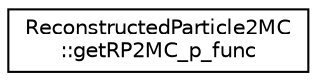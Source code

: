 digraph "Graphical Class Hierarchy"
{
 // LATEX_PDF_SIZE
  edge [fontname="Helvetica",fontsize="10",labelfontname="Helvetica",labelfontsize="10"];
  node [fontname="Helvetica",fontsize="10",shape=record];
  rankdir="LR";
  Node0 [label="ReconstructedParticle2MC\l::getRP2MC_p_func",height=0.2,width=0.4,color="black", fillcolor="white", style="filled",URL="$struct_reconstructed_particle2_m_c_1_1get_r_p2_m_c__p__func.html",tooltip="select ReconstructedParticles with transverse momentum greater than a minimum value [GeV]"];
}
